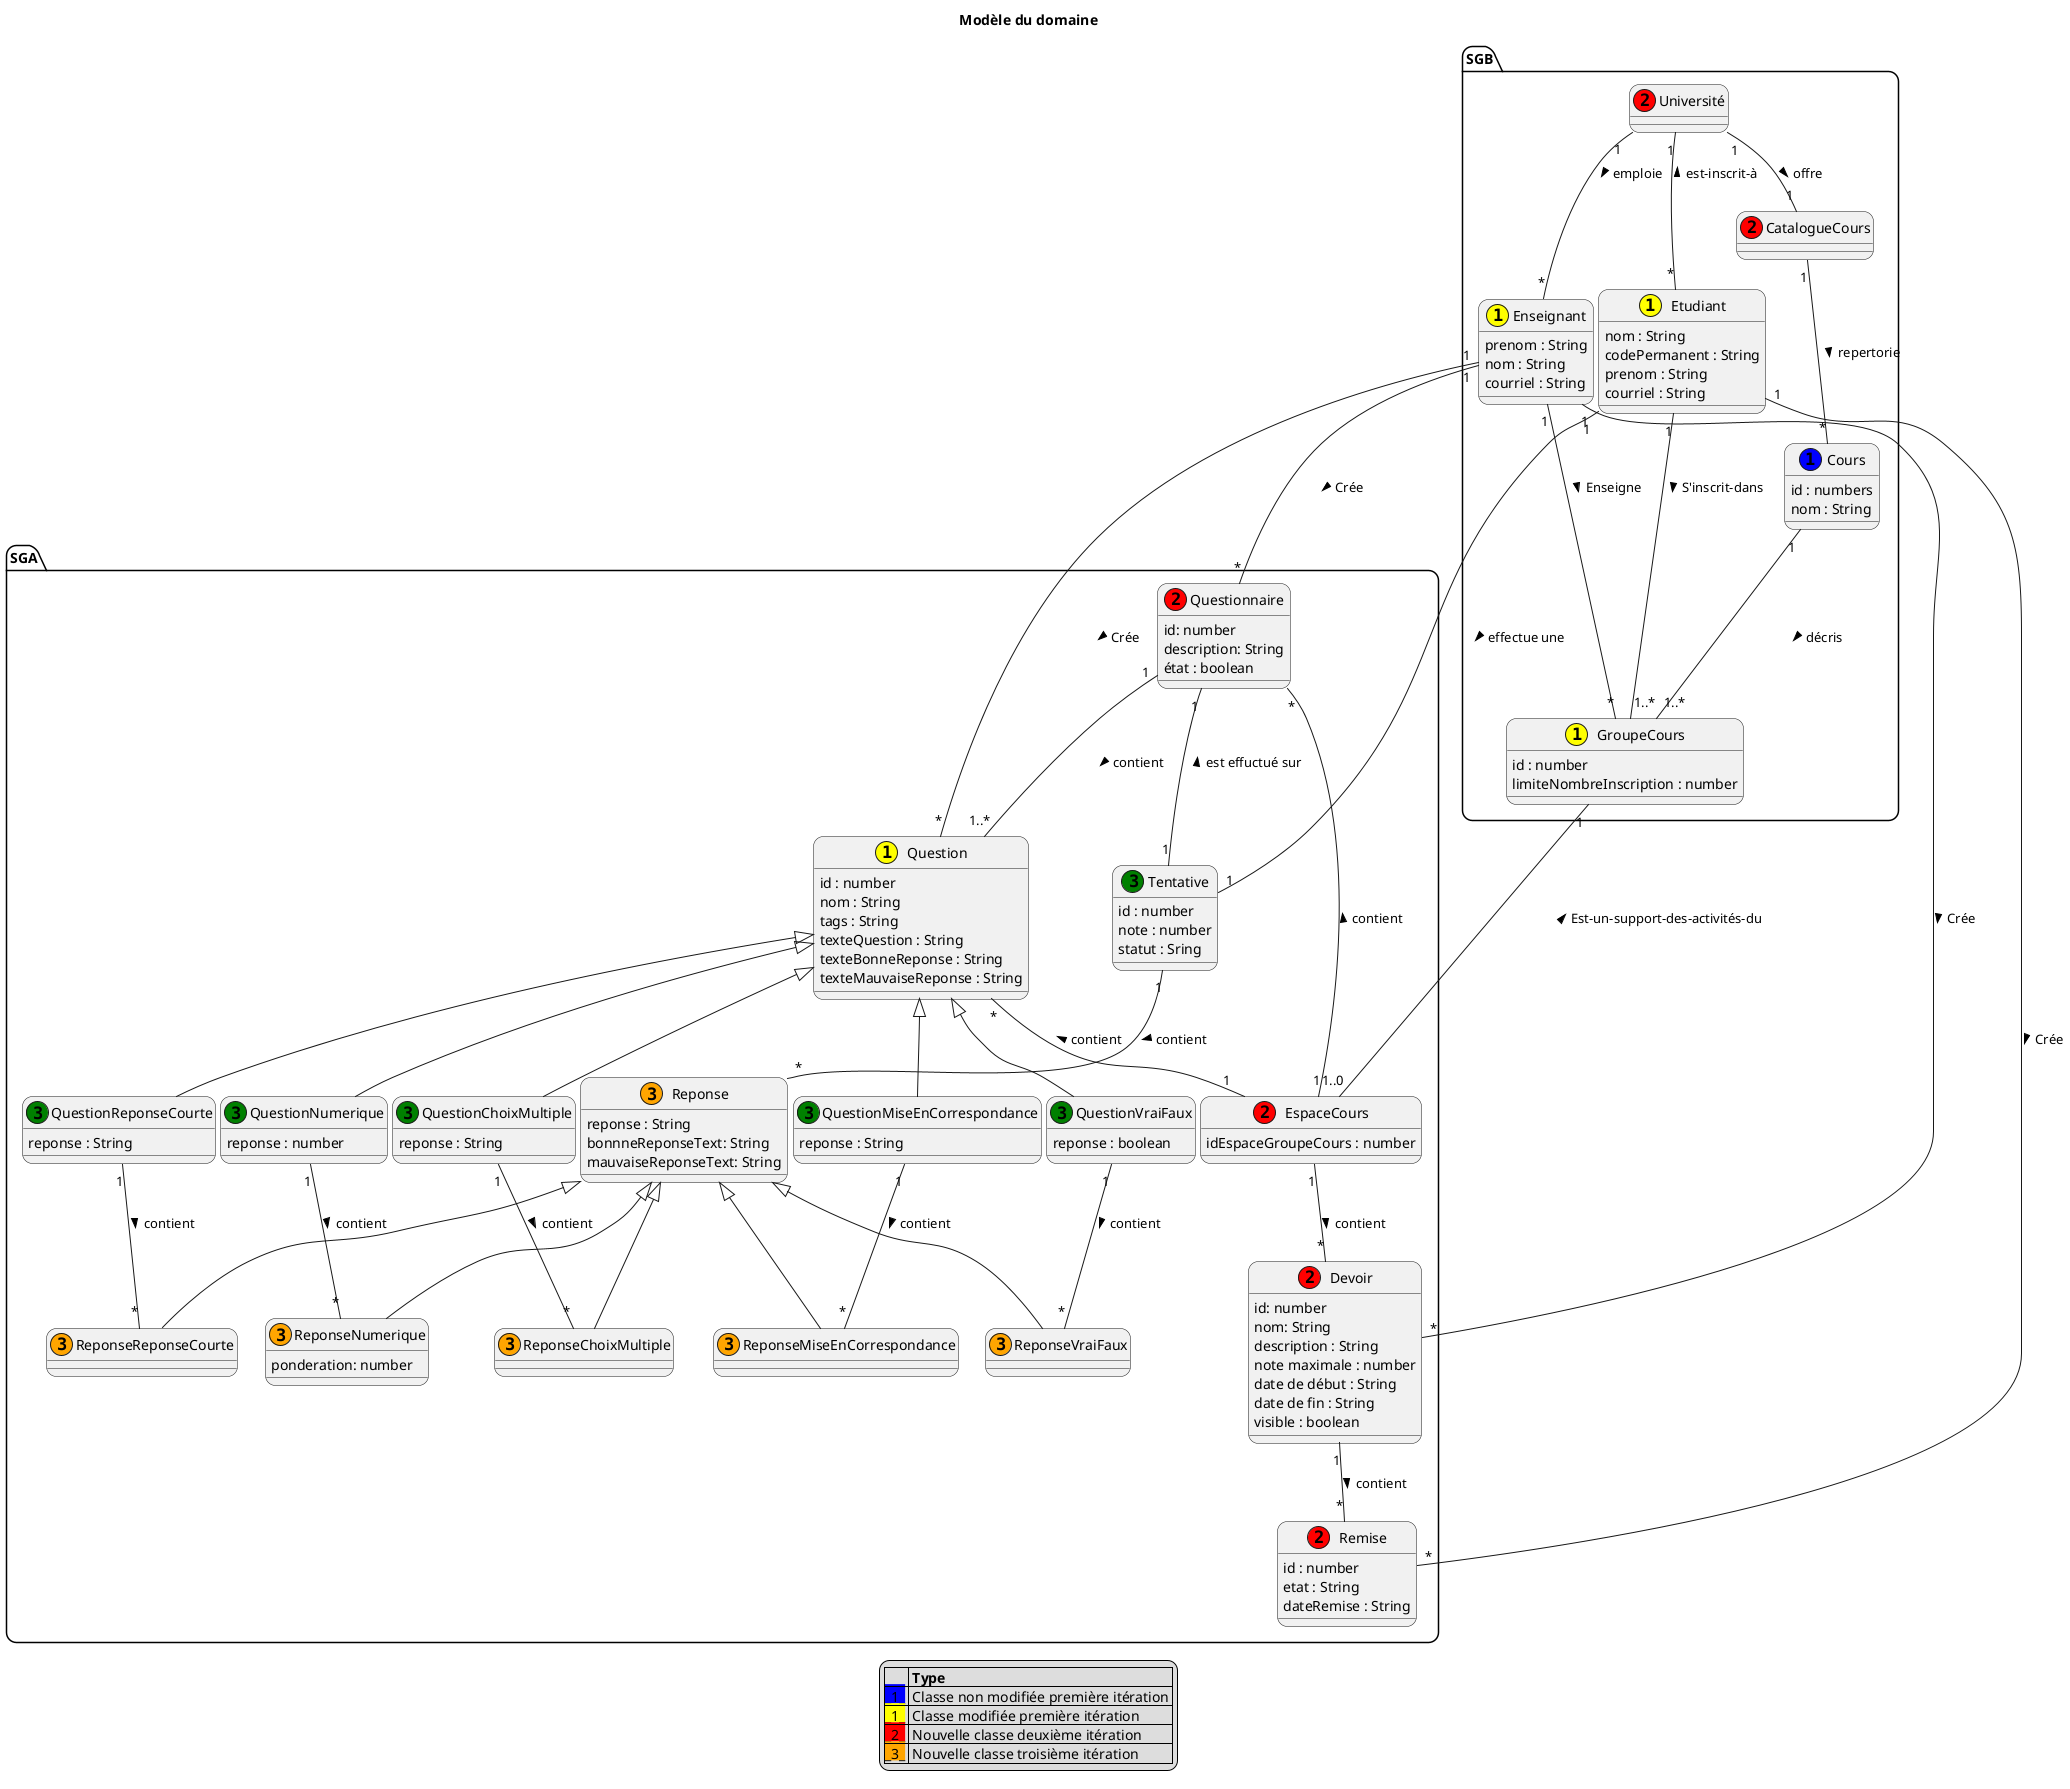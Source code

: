 @startuml MDD

skinparam defaultfontname Verdana
skinparam RoundCorner 20
' skinparam linetype ortho

title Modèle du domaine


package SGB{
    class Université << (2,red) >>{}

    class CatalogueCours << (2,red)>>{}

    class Enseignant << 1,yellow) >>{
    prenom : String
    nom : String
    courriel : String
    }

    class Etudiant << 1,yellow) >>{
    nom : String
    codePermanent : String
    prenom : String
    courriel : String
    }

    class Cours << (1,blue) >>{
    id : numbers
    nom : String
    }

    class GroupeCours << 1,yellow) >>{
        id : number
        limiteNombreInscription : number
    }
}

package SGA{
    class Devoir << (2,red) >>{
        id: number
        nom: String
        description : String
        note maximale : number
        date de début : String
        date de fin : String
        visible : boolean
    }

    class Remise << (2,red) >>{
        id : number
        etat : String
        dateRemise : String

    }

    class Question << 1,yellow) >>{
        id : number
        nom : String
        tags : String
        texteQuestion : String
        texteBonneReponse : String
        texteMauvaiseReponse : String
    }

    class Questionnaire << (2,red) >>{
        id: number
        description: String
        état : boolean
    }

    class Tentative <<(3, green) >>{
        id : number
        note : number
        statut : Sring
    }

    class QuestionChoixMultiple <<(3, green) >> extends Question {
        reponse : String
    }

    class QuestionVraiFaux<<(3, green) >> extends Question {
        reponse : boolean
    }

    class QuestionMiseEnCorrespondance<<(3, green) >> extends Question {
        reponse : String
    }

    class QuestionReponseCourte<<(3, green) >> extends Question {
        reponse : String
    }

    class QuestionNumerique<<(3, green) >> extends Question {
        reponse : number
    }

    class EspaceCours << (2,red) >>{
        idEspaceGroupeCours : number
    }
    class Reponse << (3,orange) >>{
        reponse : String
        bonnneReponseText: String
        mauvaiseReponseText: String
    }

    class ReponseChoixMultiple << (3,orange) >> extends Reponse {

    }
    class ReponseNumerique << (3,orange) >> extends Reponse {
        ponderation: number
    }
    class ReponseVraiFaux << (3,orange) >> extends Reponse {

    }
    class ReponseMiseEnCorrespondance << (3,orange) >> extends Reponse {

    }
    class ReponseReponseCourte << (3,orange) >> extends Reponse {

    }
}

Université "1" -- "1"CatalogueCours : offre >
CatalogueCours "1"-- "*"Cours : repertorie >
Devoir "1"--"*" Remise : contient >
EspaceCours "1"--"*" Devoir: contient >
Université "1"--"*" Enseignant : emploie >
Questionnaire "1"--"1..*" Question : contient >
Université "1"--"*" Etudiant : est-inscrit-à <
Question "*"--"1" EspaceCours : contient <
Questionnaire "*"--"1" EspaceCours : contient <
Etudiant "1" -- "1..*"GroupeCours : S'inscrit-dans >
Enseignant "1" -- "*"GroupeCours : Enseigne >
Cours "1" -- "1..*" GroupeCours : décris >
GroupeCours "1"-- "1..0"EspaceCours : Est-un-support-des-activités-du <
Etudiant "1" -- "*" Remise : Crée >
Enseignant "1" -- "*" Question : Crée >
Enseignant "1" -- "*" Questionnaire : Crée >
Enseignant "1" -- "*" Devoir : Crée >
Questionnaire"1" -- "1"Tentative : est effuctué sur <
Etudiant "1" -- "1" Tentative : effectue une >
Tentative "1" -- "*" Reponse : contient >
QuestionVraiFaux "1" -- "*" ReponseVraiFaux : contient >
QuestionReponseCourte "1" -- "*" ReponseReponseCourte : contient >
QuestionNumerique "1" -- "*" ReponseNumerique : contient >
QuestionChoixMultiple "1" -- "*" ReponseChoixMultiple : contient >
QuestionMiseEnCorrespondance "1" -- "*" ReponseMiseEnCorrespondance : contient >



legend
|= |= Type |
|<back:blue>_1_</back>| Classe non modifiée première itération |
|<back:yellow>_1_</back>| Classe modifiée première itération |
|<back:red>_2_</back>| Nouvelle classe deuxième itération |
|<back:orange>_3_</back> | Nouvelle classe troisième itération |
endlegend
@enduml